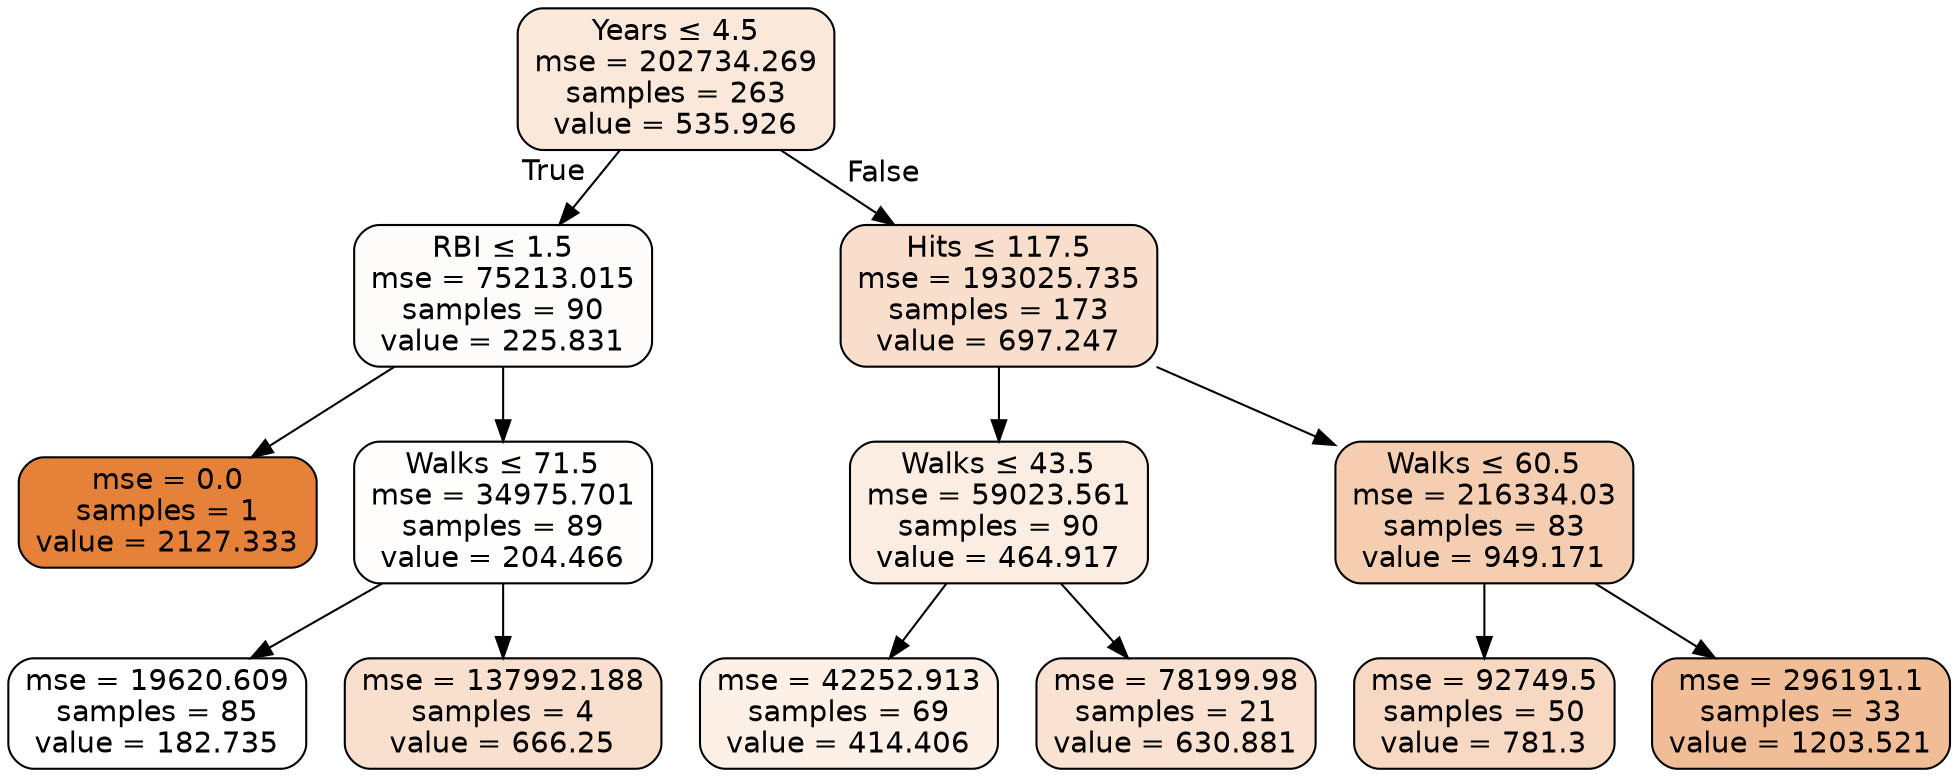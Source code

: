 digraph Tree {
node [shape=box, style="filled, rounded", color="black", fontname=helvetica] ;
edge [fontname=helvetica] ;
0 [label=<Years &le; 4.5<br/>mse = 202734.269<br/>samples = 263<br/>value = 535.926>, fillcolor="#fae8db"] ;
1 [label=<RBI &le; 1.5<br/>mse = 75213.015<br/>samples = 90<br/>value = 225.831>, fillcolor="#fefcfb"] ;
0 -> 1 [labeldistance=2.5, labelangle=45, headlabel="True"] ;
2 [label=<mse = 0.0<br/>samples = 1<br/>value = 2127.333>, fillcolor="#e58139"] ;
1 -> 2 ;
3 [label=<Walks &le; 71.5<br/>mse = 34975.701<br/>samples = 89<br/>value = 204.466>, fillcolor="#fffefd"] ;
1 -> 3 ;
4 [label=<mse = 19620.609<br/>samples = 85<br/>value = 182.735>, fillcolor="#ffffff"] ;
3 -> 4 ;
5 [label=<mse = 137992.188<br/>samples = 4<br/>value = 666.25>, fillcolor="#f9e0ce"] ;
3 -> 5 ;
6 [label=<Hits &le; 117.5<br/>mse = 193025.735<br/>samples = 173<br/>value = 697.247>, fillcolor="#f8decb"] ;
0 -> 6 [labeldistance=2.5, labelangle=-45, headlabel="False"] ;
7 [label=<Walks &le; 43.5<br/>mse = 59023.561<br/>samples = 90<br/>value = 464.917>, fillcolor="#fbede2"] ;
6 -> 7 ;
8 [label=<mse = 42252.913<br/>samples = 69<br/>value = 414.406>, fillcolor="#fcf0e7"] ;
7 -> 8 ;
9 [label=<mse = 78199.98<br/>samples = 21<br/>value = 630.881>, fillcolor="#f9e2d1"] ;
7 -> 9 ;
10 [label=<Walks &le; 60.5<br/>mse = 216334.03<br/>samples = 83<br/>value = 949.171>, fillcolor="#f5cdb1"] ;
6 -> 10 ;
11 [label=<mse = 92749.5<br/>samples = 50<br/>value = 781.3>, fillcolor="#f7d8c2"] ;
10 -> 11 ;
12 [label=<mse = 296191.1<br/>samples = 33<br/>value = 1203.521>, fillcolor="#f1bd97"] ;
10 -> 12 ;
}